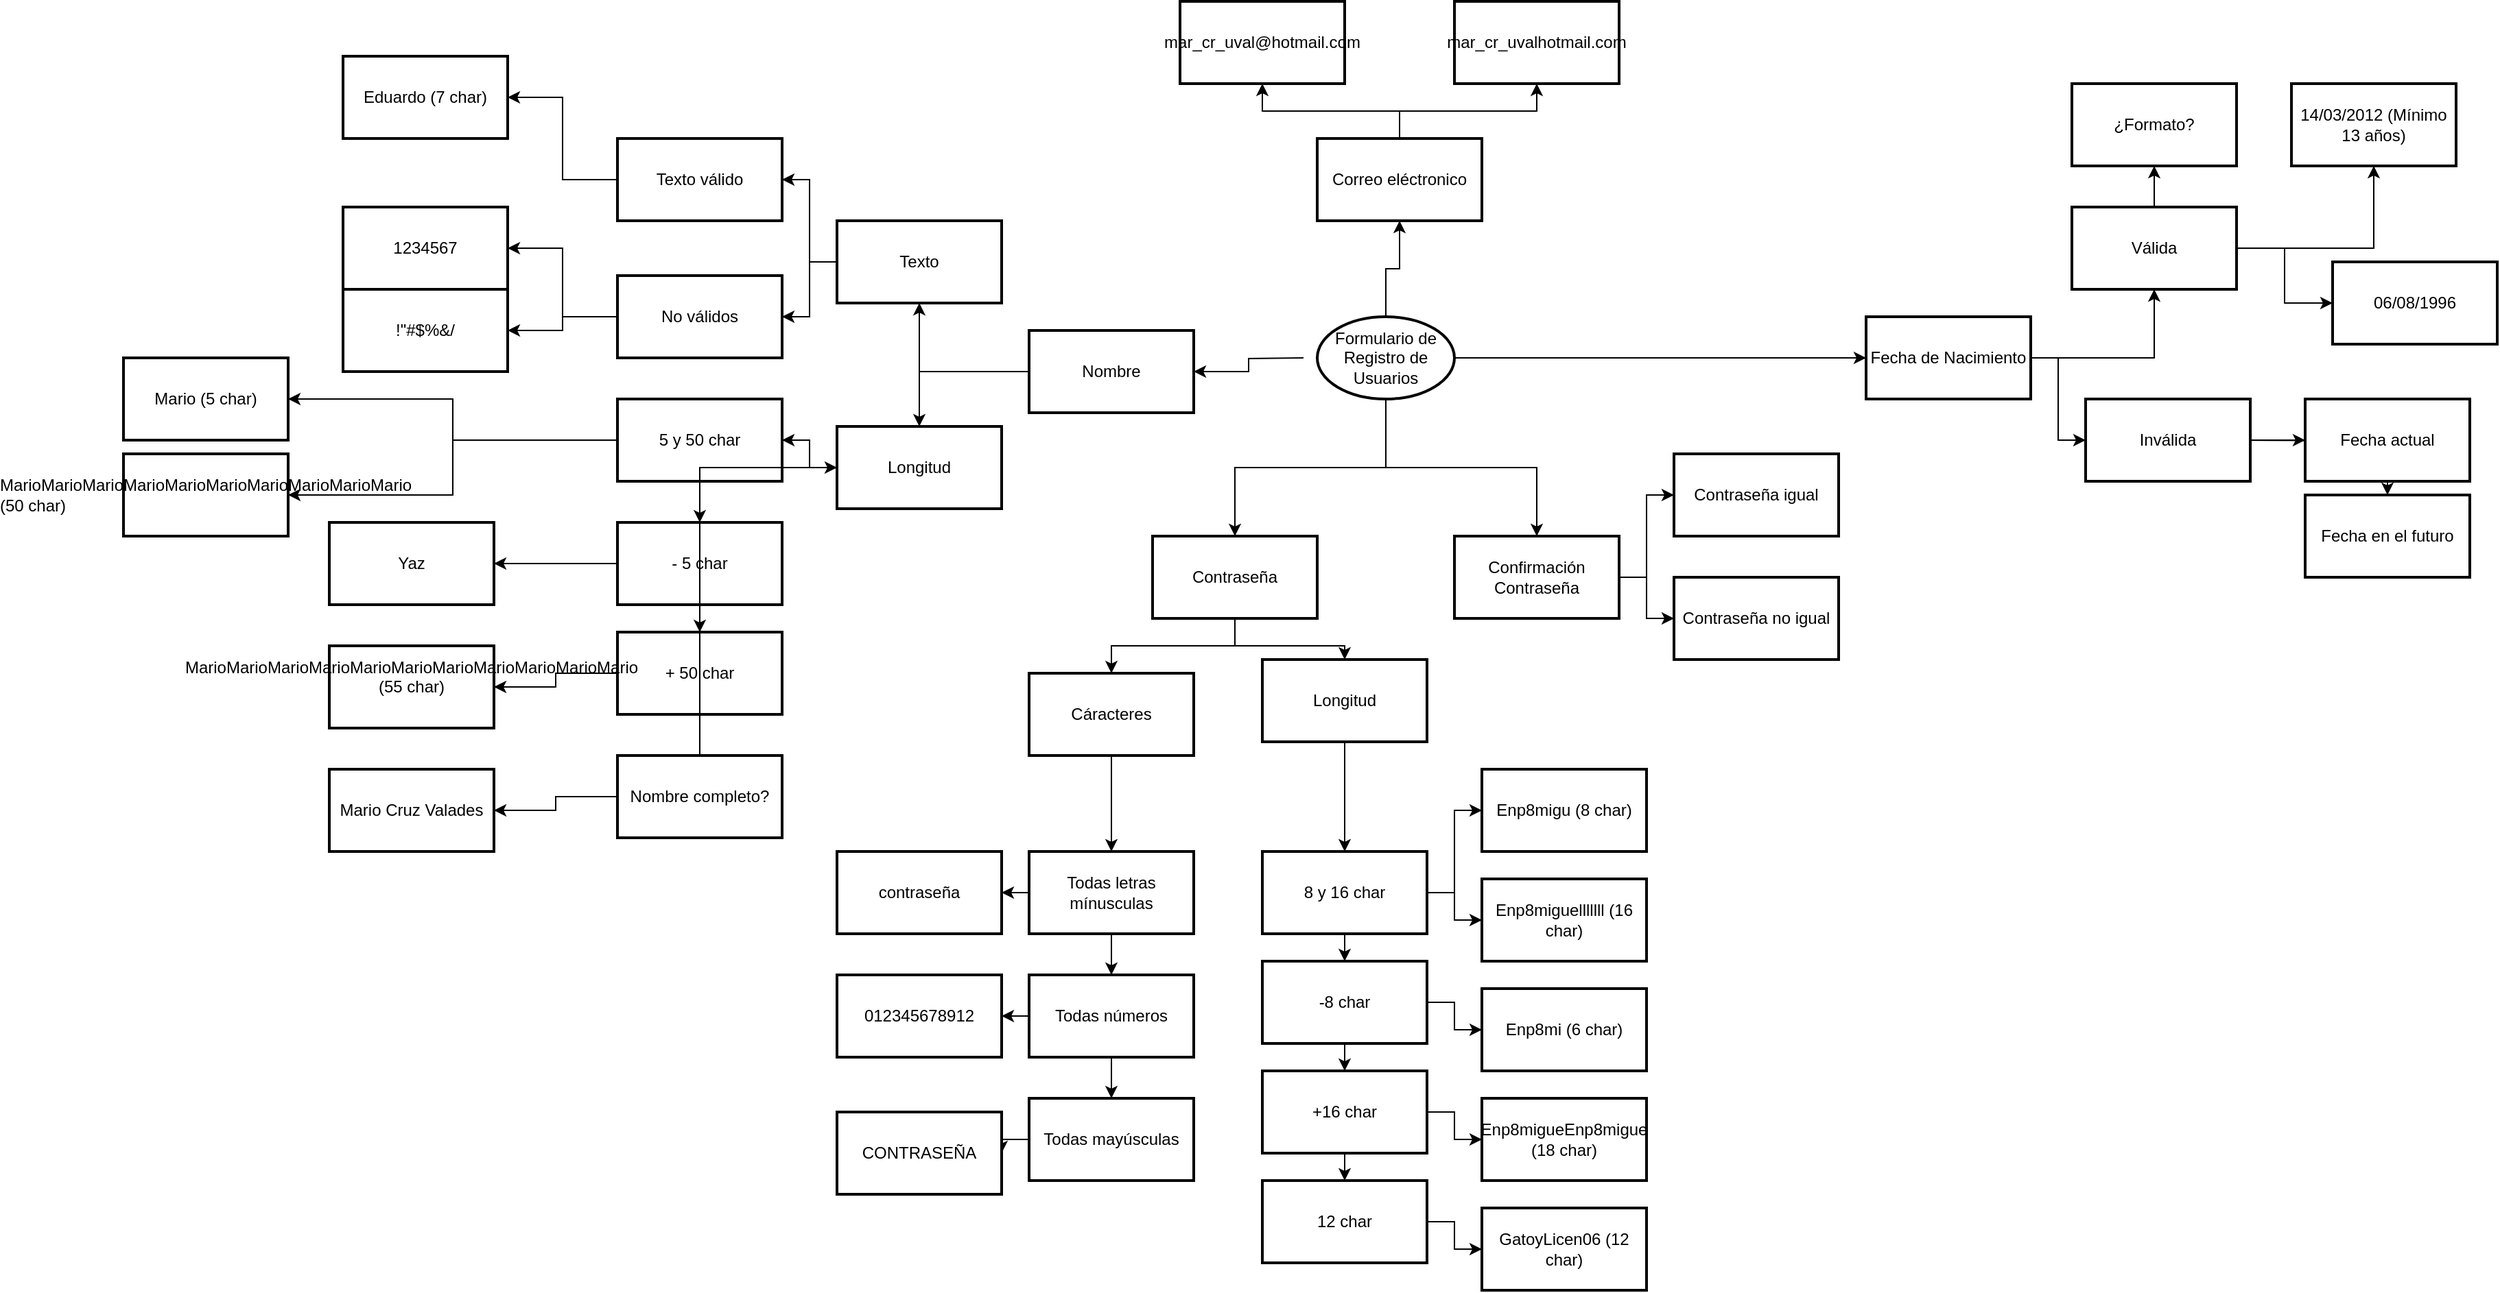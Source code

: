 <mxfile border="50" scale="3" compressed="false" locked="false" version="26.1.0" pages="2">
  <diagram name="Mapa Mental" id="YmL12bMKpDGza6XwsDPr">
    <mxGraphModel dx="4000" dy="1198" grid="1" gridSize="10" guides="1" tooltips="1" connect="1" arrows="1" fold="1" page="0" pageScale="1" pageWidth="827" pageHeight="1169" background="none" math="1" shadow="0">
      <root>
        <mxCell id="X5NqExCQtvZxIxQ7pmgY-0" />
        <mxCell id="1" parent="X5NqExCQtvZxIxQ7pmgY-0" />
        <mxCell id="nVzJtyo4WEoCk6vWi9xL-27" value="" style="edgeStyle=orthogonalEdgeStyle;rounded=0;orthogonalLoop=1;jettySize=auto;html=1;" parent="1" source="nVzJtyo4WEoCk6vWi9xL-25" target="nVzJtyo4WEoCk6vWi9xL-26" edge="1">
          <mxGeometry relative="1" as="geometry" />
        </mxCell>
        <mxCell id="nVzJtyo4WEoCk6vWi9xL-29" value="" style="edgeStyle=orthogonalEdgeStyle;rounded=0;orthogonalLoop=1;jettySize=auto;html=1;" parent="1" target="nVzJtyo4WEoCk6vWi9xL-28" edge="1">
          <mxGeometry relative="1" as="geometry">
            <mxPoint x="-250" y="340" as="sourcePoint" />
          </mxGeometry>
        </mxCell>
        <mxCell id="nVzJtyo4WEoCk6vWi9xL-32" value="" style="edgeStyle=orthogonalEdgeStyle;rounded=0;orthogonalLoop=1;jettySize=auto;html=1;" parent="1" source="nVzJtyo4WEoCk6vWi9xL-25" target="nVzJtyo4WEoCk6vWi9xL-31" edge="1">
          <mxGeometry relative="1" as="geometry" />
        </mxCell>
        <mxCell id="nVzJtyo4WEoCk6vWi9xL-34" value="" style="edgeStyle=orthogonalEdgeStyle;rounded=0;orthogonalLoop=1;jettySize=auto;html=1;" parent="1" source="nVzJtyo4WEoCk6vWi9xL-25" target="nVzJtyo4WEoCk6vWi9xL-33" edge="1">
          <mxGeometry relative="1" as="geometry" />
        </mxCell>
        <mxCell id="nVzJtyo4WEoCk6vWi9xL-36" value="" style="edgeStyle=orthogonalEdgeStyle;rounded=0;orthogonalLoop=1;jettySize=auto;html=1;" parent="1" source="nVzJtyo4WEoCk6vWi9xL-25" target="nVzJtyo4WEoCk6vWi9xL-35" edge="1">
          <mxGeometry relative="1" as="geometry" />
        </mxCell>
        <mxCell id="nVzJtyo4WEoCk6vWi9xL-25" value="Formulario de Registro de Usuarios" style="strokeWidth=2;html=1;shape=mxgraph.flowchart.start_1;whiteSpace=wrap;" parent="1" vertex="1">
          <mxGeometry x="-240" y="310" width="100" height="60" as="geometry" />
        </mxCell>
        <mxCell id="i5R9Mgm08C08BxfqZC-r-46" value="" style="edgeStyle=orthogonalEdgeStyle;rounded=0;orthogonalLoop=1;jettySize=auto;html=1;" edge="1" parent="1" source="nVzJtyo4WEoCk6vWi9xL-26" target="i5R9Mgm08C08BxfqZC-r-45">
          <mxGeometry relative="1" as="geometry" />
        </mxCell>
        <mxCell id="i5R9Mgm08C08BxfqZC-r-48" value="" style="edgeStyle=orthogonalEdgeStyle;rounded=0;orthogonalLoop=1;jettySize=auto;html=1;" edge="1" parent="1" source="nVzJtyo4WEoCk6vWi9xL-26" target="i5R9Mgm08C08BxfqZC-r-47">
          <mxGeometry relative="1" as="geometry" />
        </mxCell>
        <mxCell id="nVzJtyo4WEoCk6vWi9xL-26" value="Fecha de Nacimiento" style="whiteSpace=wrap;html=1;strokeWidth=2;" parent="1" vertex="1">
          <mxGeometry x="160" y="310" width="120" height="60" as="geometry" />
        </mxCell>
        <mxCell id="nVzJtyo4WEoCk6vWi9xL-40" value="" style="edgeStyle=orthogonalEdgeStyle;rounded=0;orthogonalLoop=1;jettySize=auto;html=1;" parent="1" source="nVzJtyo4WEoCk6vWi9xL-28" target="nVzJtyo4WEoCk6vWi9xL-39" edge="1">
          <mxGeometry relative="1" as="geometry" />
        </mxCell>
        <mxCell id="nVzJtyo4WEoCk6vWi9xL-42" value="" style="edgeStyle=orthogonalEdgeStyle;rounded=0;orthogonalLoop=1;jettySize=auto;html=1;" parent="1" source="nVzJtyo4WEoCk6vWi9xL-28" target="nVzJtyo4WEoCk6vWi9xL-41" edge="1">
          <mxGeometry relative="1" as="geometry" />
        </mxCell>
        <mxCell id="nVzJtyo4WEoCk6vWi9xL-28" value="Nombre" style="whiteSpace=wrap;html=1;strokeWidth=2;" parent="1" vertex="1">
          <mxGeometry x="-450" y="320" width="120" height="60" as="geometry" />
        </mxCell>
        <mxCell id="nVzJtyo4WEoCk6vWi9xL-76" value="" style="edgeStyle=orthogonalEdgeStyle;rounded=0;orthogonalLoop=1;jettySize=auto;html=1;" parent="1" source="nVzJtyo4WEoCk6vWi9xL-31" target="nVzJtyo4WEoCk6vWi9xL-75" edge="1">
          <mxGeometry relative="1" as="geometry" />
        </mxCell>
        <mxCell id="nVzJtyo4WEoCk6vWi9xL-78" value="" style="edgeStyle=orthogonalEdgeStyle;rounded=0;orthogonalLoop=1;jettySize=auto;html=1;" parent="1" source="nVzJtyo4WEoCk6vWi9xL-31" target="nVzJtyo4WEoCk6vWi9xL-77" edge="1">
          <mxGeometry relative="1" as="geometry" />
        </mxCell>
        <mxCell id="nVzJtyo4WEoCk6vWi9xL-31" value="Correo eléctronico" style="whiteSpace=wrap;html=1;strokeWidth=2;" parent="1" vertex="1">
          <mxGeometry x="-240" y="180" width="120" height="60" as="geometry" />
        </mxCell>
        <mxCell id="i5R9Mgm08C08BxfqZC-r-2" value="" style="edgeStyle=orthogonalEdgeStyle;rounded=0;orthogonalLoop=1;jettySize=auto;html=1;" edge="1" parent="1" source="nVzJtyo4WEoCk6vWi9xL-33" target="i5R9Mgm08C08BxfqZC-r-1">
          <mxGeometry relative="1" as="geometry" />
        </mxCell>
        <mxCell id="i5R9Mgm08C08BxfqZC-r-4" value="" style="edgeStyle=orthogonalEdgeStyle;rounded=0;orthogonalLoop=1;jettySize=auto;html=1;" edge="1" parent="1" source="nVzJtyo4WEoCk6vWi9xL-33" target="i5R9Mgm08C08BxfqZC-r-3">
          <mxGeometry relative="1" as="geometry" />
        </mxCell>
        <mxCell id="nVzJtyo4WEoCk6vWi9xL-33" value="Contraseña" style="whiteSpace=wrap;html=1;strokeWidth=2;" parent="1" vertex="1">
          <mxGeometry x="-360" y="470" width="120" height="60" as="geometry" />
        </mxCell>
        <mxCell id="i5R9Mgm08C08BxfqZC-r-38" value="" style="edgeStyle=orthogonalEdgeStyle;rounded=0;orthogonalLoop=1;jettySize=auto;html=1;" edge="1" parent="1" source="nVzJtyo4WEoCk6vWi9xL-35" target="i5R9Mgm08C08BxfqZC-r-37">
          <mxGeometry relative="1" as="geometry" />
        </mxCell>
        <mxCell id="i5R9Mgm08C08BxfqZC-r-40" value="" style="edgeStyle=orthogonalEdgeStyle;rounded=0;orthogonalLoop=1;jettySize=auto;html=1;" edge="1" parent="1" source="nVzJtyo4WEoCk6vWi9xL-35" target="i5R9Mgm08C08BxfqZC-r-39">
          <mxGeometry relative="1" as="geometry" />
        </mxCell>
        <mxCell id="nVzJtyo4WEoCk6vWi9xL-35" value="Confirmación Contraseña" style="whiteSpace=wrap;html=1;strokeWidth=2;" parent="1" vertex="1">
          <mxGeometry x="-140" y="470" width="120" height="60" as="geometry" />
        </mxCell>
        <mxCell id="nVzJtyo4WEoCk6vWi9xL-44" value="" style="edgeStyle=orthogonalEdgeStyle;rounded=0;orthogonalLoop=1;jettySize=auto;html=1;" parent="1" source="nVzJtyo4WEoCk6vWi9xL-39" target="nVzJtyo4WEoCk6vWi9xL-43" edge="1">
          <mxGeometry relative="1" as="geometry" />
        </mxCell>
        <mxCell id="nVzJtyo4WEoCk6vWi9xL-46" value="" style="edgeStyle=orthogonalEdgeStyle;rounded=0;orthogonalLoop=1;jettySize=auto;html=1;" parent="1" source="nVzJtyo4WEoCk6vWi9xL-39" target="nVzJtyo4WEoCk6vWi9xL-45" edge="1">
          <mxGeometry relative="1" as="geometry" />
        </mxCell>
        <mxCell id="nVzJtyo4WEoCk6vWi9xL-39" value="Texto" style="whiteSpace=wrap;html=1;strokeWidth=2;" parent="1" vertex="1">
          <mxGeometry x="-590" y="240" width="120" height="60" as="geometry" />
        </mxCell>
        <mxCell id="nVzJtyo4WEoCk6vWi9xL-48" value="" style="edgeStyle=orthogonalEdgeStyle;rounded=0;orthogonalLoop=1;jettySize=auto;html=1;" parent="1" source="nVzJtyo4WEoCk6vWi9xL-41" target="nVzJtyo4WEoCk6vWi9xL-47" edge="1">
          <mxGeometry relative="1" as="geometry" />
        </mxCell>
        <mxCell id="nVzJtyo4WEoCk6vWi9xL-50" value="" style="edgeStyle=orthogonalEdgeStyle;rounded=0;orthogonalLoop=1;jettySize=auto;html=1;" parent="1" source="nVzJtyo4WEoCk6vWi9xL-41" target="nVzJtyo4WEoCk6vWi9xL-49" edge="1">
          <mxGeometry relative="1" as="geometry" />
        </mxCell>
        <mxCell id="nVzJtyo4WEoCk6vWi9xL-52" value="" style="edgeStyle=orthogonalEdgeStyle;rounded=0;orthogonalLoop=1;jettySize=auto;html=1;" parent="1" source="nVzJtyo4WEoCk6vWi9xL-41" target="nVzJtyo4WEoCk6vWi9xL-51" edge="1">
          <mxGeometry relative="1" as="geometry" />
        </mxCell>
        <mxCell id="nVzJtyo4WEoCk6vWi9xL-41" value="Longitud" style="whiteSpace=wrap;html=1;strokeWidth=2;" parent="1" vertex="1">
          <mxGeometry x="-590" y="390" width="120" height="60" as="geometry" />
        </mxCell>
        <mxCell id="nVzJtyo4WEoCk6vWi9xL-59" value="" style="edgeStyle=orthogonalEdgeStyle;rounded=0;orthogonalLoop=1;jettySize=auto;html=1;" parent="1" source="nVzJtyo4WEoCk6vWi9xL-43" target="nVzJtyo4WEoCk6vWi9xL-58" edge="1">
          <mxGeometry relative="1" as="geometry" />
        </mxCell>
        <mxCell id="nVzJtyo4WEoCk6vWi9xL-43" value="Texto válido" style="whiteSpace=wrap;html=1;strokeWidth=2;" parent="1" vertex="1">
          <mxGeometry x="-750" y="180" width="120" height="60" as="geometry" />
        </mxCell>
        <mxCell id="nVzJtyo4WEoCk6vWi9xL-61" value="" style="edgeStyle=orthogonalEdgeStyle;rounded=0;orthogonalLoop=1;jettySize=auto;html=1;" parent="1" source="nVzJtyo4WEoCk6vWi9xL-45" target="nVzJtyo4WEoCk6vWi9xL-60" edge="1">
          <mxGeometry relative="1" as="geometry" />
        </mxCell>
        <mxCell id="nVzJtyo4WEoCk6vWi9xL-63" value="" style="edgeStyle=orthogonalEdgeStyle;rounded=0;orthogonalLoop=1;jettySize=auto;html=1;" parent="1" source="nVzJtyo4WEoCk6vWi9xL-45" target="nVzJtyo4WEoCk6vWi9xL-62" edge="1">
          <mxGeometry relative="1" as="geometry" />
        </mxCell>
        <mxCell id="nVzJtyo4WEoCk6vWi9xL-45" value="No válidos" style="whiteSpace=wrap;html=1;strokeWidth=2;" parent="1" vertex="1">
          <mxGeometry x="-750" y="280" width="120" height="60" as="geometry" />
        </mxCell>
        <mxCell id="nVzJtyo4WEoCk6vWi9xL-65" value="" style="edgeStyle=orthogonalEdgeStyle;rounded=0;orthogonalLoop=1;jettySize=auto;html=1;" parent="1" source="nVzJtyo4WEoCk6vWi9xL-47" target="nVzJtyo4WEoCk6vWi9xL-64" edge="1">
          <mxGeometry relative="1" as="geometry" />
        </mxCell>
        <mxCell id="nVzJtyo4WEoCk6vWi9xL-67" value="" style="edgeStyle=orthogonalEdgeStyle;rounded=0;orthogonalLoop=1;jettySize=auto;html=1;" parent="1" source="nVzJtyo4WEoCk6vWi9xL-47" target="nVzJtyo4WEoCk6vWi9xL-66" edge="1">
          <mxGeometry relative="1" as="geometry" />
        </mxCell>
        <mxCell id="nVzJtyo4WEoCk6vWi9xL-47" value="5 y 50 char" style="whiteSpace=wrap;html=1;strokeWidth=2;" parent="1" vertex="1">
          <mxGeometry x="-750" y="370" width="120" height="60" as="geometry" />
        </mxCell>
        <mxCell id="nVzJtyo4WEoCk6vWi9xL-69" value="" style="edgeStyle=orthogonalEdgeStyle;rounded=0;orthogonalLoop=1;jettySize=auto;html=1;" parent="1" source="nVzJtyo4WEoCk6vWi9xL-49" target="nVzJtyo4WEoCk6vWi9xL-68" edge="1">
          <mxGeometry relative="1" as="geometry" />
        </mxCell>
        <mxCell id="nVzJtyo4WEoCk6vWi9xL-49" value="- 5 char" style="whiteSpace=wrap;html=1;strokeWidth=2;" parent="1" vertex="1">
          <mxGeometry x="-750" y="460" width="120" height="60" as="geometry" />
        </mxCell>
        <mxCell id="nVzJtyo4WEoCk6vWi9xL-71" value="" style="edgeStyle=orthogonalEdgeStyle;rounded=0;orthogonalLoop=1;jettySize=auto;html=1;" parent="1" source="nVzJtyo4WEoCk6vWi9xL-51" target="nVzJtyo4WEoCk6vWi9xL-70" edge="1">
          <mxGeometry relative="1" as="geometry" />
        </mxCell>
        <mxCell id="nVzJtyo4WEoCk6vWi9xL-51" value="+ 50 char" style="whiteSpace=wrap;html=1;strokeWidth=2;" parent="1" vertex="1">
          <mxGeometry x="-750" y="540" width="120" height="60" as="geometry" />
        </mxCell>
        <mxCell id="nVzJtyo4WEoCk6vWi9xL-72" style="edgeStyle=orthogonalEdgeStyle;rounded=0;orthogonalLoop=1;jettySize=auto;html=1;exitX=0.5;exitY=0;exitDx=0;exitDy=0;entryX=0;entryY=0.5;entryDx=0;entryDy=0;" parent="1" source="nVzJtyo4WEoCk6vWi9xL-56" target="nVzJtyo4WEoCk6vWi9xL-41" edge="1">
          <mxGeometry relative="1" as="geometry" />
        </mxCell>
        <mxCell id="nVzJtyo4WEoCk6vWi9xL-74" value="" style="edgeStyle=orthogonalEdgeStyle;rounded=0;orthogonalLoop=1;jettySize=auto;html=1;" parent="1" source="nVzJtyo4WEoCk6vWi9xL-56" target="nVzJtyo4WEoCk6vWi9xL-73" edge="1">
          <mxGeometry relative="1" as="geometry" />
        </mxCell>
        <mxCell id="nVzJtyo4WEoCk6vWi9xL-56" value="Nombre completo?" style="whiteSpace=wrap;html=1;strokeWidth=2;" parent="1" vertex="1">
          <mxGeometry x="-750" y="630" width="120" height="60" as="geometry" />
        </mxCell>
        <mxCell id="nVzJtyo4WEoCk6vWi9xL-58" value="Eduardo (7 char)" style="whiteSpace=wrap;html=1;strokeWidth=2;" parent="1" vertex="1">
          <mxGeometry x="-950" y="120" width="120" height="60" as="geometry" />
        </mxCell>
        <mxCell id="nVzJtyo4WEoCk6vWi9xL-60" value="1234567" style="whiteSpace=wrap;html=1;strokeWidth=2;" parent="1" vertex="1">
          <mxGeometry x="-950" y="230" width="120" height="60" as="geometry" />
        </mxCell>
        <mxCell id="nVzJtyo4WEoCk6vWi9xL-62" value="!&quot;#$%&amp;amp;/" style="whiteSpace=wrap;html=1;strokeWidth=2;" parent="1" vertex="1">
          <mxGeometry x="-950" y="290" width="120" height="60" as="geometry" />
        </mxCell>
        <mxCell id="nVzJtyo4WEoCk6vWi9xL-64" value="Mario (5 char)" style="whiteSpace=wrap;html=1;strokeWidth=2;" parent="1" vertex="1">
          <mxGeometry x="-1110" y="340" width="120" height="60" as="geometry" />
        </mxCell>
        <mxCell id="nVzJtyo4WEoCk6vWi9xL-66" value="&lt;div style=&quot;text-align: justify;&quot;&gt;&lt;span style=&quot;background-color: transparent; color: light-dark(rgb(0, 0, 0), rgb(255, 255, 255));&quot;&gt;MarioMarioMarioMarioMarioMarioMarioMarioMarioMario (50 char)&lt;/span&gt;&lt;/div&gt;" style="whiteSpace=wrap;html=1;strokeWidth=2;" parent="1" vertex="1">
          <mxGeometry x="-1110" y="410" width="120" height="60" as="geometry" />
        </mxCell>
        <mxCell id="nVzJtyo4WEoCk6vWi9xL-68" value="Yaz" style="whiteSpace=wrap;html=1;strokeWidth=2;" parent="1" vertex="1">
          <mxGeometry x="-960" y="460" width="120" height="60" as="geometry" />
        </mxCell>
        <mxCell id="nVzJtyo4WEoCk6vWi9xL-70" value="&lt;span style=&quot;text-align: justify;&quot;&gt;MarioMarioMarioMarioMarioMarioMarioMarioMarioMarioMario&lt;/span&gt;&lt;div&gt;&lt;span style=&quot;text-align: justify;&quot;&gt;(55 char)&lt;/span&gt;&lt;/div&gt;&lt;div&gt;&lt;span style=&quot;text-align: justify;&quot;&gt;&lt;br&gt;&lt;/span&gt;&lt;/div&gt;" style="whiteSpace=wrap;html=1;strokeWidth=2;" parent="1" vertex="1">
          <mxGeometry x="-960" y="550" width="120" height="60" as="geometry" />
        </mxCell>
        <mxCell id="nVzJtyo4WEoCk6vWi9xL-73" value="Mario Cruz Valades" style="whiteSpace=wrap;html=1;strokeWidth=2;" parent="1" vertex="1">
          <mxGeometry x="-960" y="640" width="120" height="60" as="geometry" />
        </mxCell>
        <mxCell id="nVzJtyo4WEoCk6vWi9xL-75" value="mar_cr_uval@hotmail.com" style="whiteSpace=wrap;html=1;strokeWidth=2;" parent="1" vertex="1">
          <mxGeometry x="-340" y="80" width="120" height="60" as="geometry" />
        </mxCell>
        <mxCell id="nVzJtyo4WEoCk6vWi9xL-77" value="mar_cr_uvalhotmail.com" style="whiteSpace=wrap;html=1;strokeWidth=2;" parent="1" vertex="1">
          <mxGeometry x="-140" y="80" width="120" height="60" as="geometry" />
        </mxCell>
        <mxCell id="i5R9Mgm08C08BxfqZC-r-6" value="" style="edgeStyle=orthogonalEdgeStyle;rounded=0;orthogonalLoop=1;jettySize=auto;html=1;" edge="1" parent="1" source="i5R9Mgm08C08BxfqZC-r-1" target="i5R9Mgm08C08BxfqZC-r-5">
          <mxGeometry relative="1" as="geometry" />
        </mxCell>
        <mxCell id="i5R9Mgm08C08BxfqZC-r-1" value="Cáracteres" style="whiteSpace=wrap;html=1;strokeWidth=2;" vertex="1" parent="1">
          <mxGeometry x="-450" y="570" width="120" height="60" as="geometry" />
        </mxCell>
        <mxCell id="i5R9Mgm08C08BxfqZC-r-8" value="" style="edgeStyle=orthogonalEdgeStyle;rounded=0;orthogonalLoop=1;jettySize=auto;html=1;" edge="1" parent="1" source="i5R9Mgm08C08BxfqZC-r-3" target="i5R9Mgm08C08BxfqZC-r-7">
          <mxGeometry relative="1" as="geometry" />
        </mxCell>
        <mxCell id="i5R9Mgm08C08BxfqZC-r-10" value="" style="edgeStyle=orthogonalEdgeStyle;rounded=0;orthogonalLoop=1;jettySize=auto;html=1;" edge="1" parent="1" source="i5R9Mgm08C08BxfqZC-r-3" target="i5R9Mgm08C08BxfqZC-r-9">
          <mxGeometry relative="1" as="geometry" />
        </mxCell>
        <mxCell id="i5R9Mgm08C08BxfqZC-r-12" value="" style="edgeStyle=orthogonalEdgeStyle;rounded=0;orthogonalLoop=1;jettySize=auto;html=1;" edge="1" parent="1" source="i5R9Mgm08C08BxfqZC-r-3" target="i5R9Mgm08C08BxfqZC-r-11">
          <mxGeometry relative="1" as="geometry" />
        </mxCell>
        <mxCell id="i5R9Mgm08C08BxfqZC-r-14" value="" style="edgeStyle=orthogonalEdgeStyle;rounded=0;orthogonalLoop=1;jettySize=auto;html=1;" edge="1" parent="1" source="i5R9Mgm08C08BxfqZC-r-3" target="i5R9Mgm08C08BxfqZC-r-13">
          <mxGeometry relative="1" as="geometry" />
        </mxCell>
        <mxCell id="i5R9Mgm08C08BxfqZC-r-3" value="Longitud" style="whiteSpace=wrap;html=1;strokeWidth=2;" vertex="1" parent="1">
          <mxGeometry x="-280" y="560" width="120" height="60" as="geometry" />
        </mxCell>
        <mxCell id="i5R9Mgm08C08BxfqZC-r-28" value="" style="edgeStyle=orthogonalEdgeStyle;rounded=0;orthogonalLoop=1;jettySize=auto;html=1;" edge="1" parent="1" source="i5R9Mgm08C08BxfqZC-r-5" target="i5R9Mgm08C08BxfqZC-r-27">
          <mxGeometry relative="1" as="geometry" />
        </mxCell>
        <mxCell id="i5R9Mgm08C08BxfqZC-r-32" value="" style="edgeStyle=orthogonalEdgeStyle;rounded=0;orthogonalLoop=1;jettySize=auto;html=1;" edge="1" parent="1" source="i5R9Mgm08C08BxfqZC-r-5" target="i5R9Mgm08C08BxfqZC-r-31">
          <mxGeometry relative="1" as="geometry" />
        </mxCell>
        <mxCell id="i5R9Mgm08C08BxfqZC-r-5" value="Todas letras mínusculas" style="whiteSpace=wrap;html=1;strokeWidth=2;" vertex="1" parent="1">
          <mxGeometry x="-450" y="700" width="120" height="60" as="geometry" />
        </mxCell>
        <mxCell id="i5R9Mgm08C08BxfqZC-r-16" value="" style="edgeStyle=orthogonalEdgeStyle;rounded=0;orthogonalLoop=1;jettySize=auto;html=1;" edge="1" parent="1" source="i5R9Mgm08C08BxfqZC-r-7" target="i5R9Mgm08C08BxfqZC-r-15">
          <mxGeometry relative="1" as="geometry" />
        </mxCell>
        <mxCell id="i5R9Mgm08C08BxfqZC-r-20" value="" style="edgeStyle=orthogonalEdgeStyle;rounded=0;orthogonalLoop=1;jettySize=auto;html=1;" edge="1" parent="1" source="i5R9Mgm08C08BxfqZC-r-7" target="i5R9Mgm08C08BxfqZC-r-19">
          <mxGeometry relative="1" as="geometry" />
        </mxCell>
        <mxCell id="i5R9Mgm08C08BxfqZC-r-7" value="8 y 16 char" style="whiteSpace=wrap;html=1;strokeWidth=2;" vertex="1" parent="1">
          <mxGeometry x="-280" y="700" width="120" height="60" as="geometry" />
        </mxCell>
        <mxCell id="i5R9Mgm08C08BxfqZC-r-22" value="" style="edgeStyle=orthogonalEdgeStyle;rounded=0;orthogonalLoop=1;jettySize=auto;html=1;" edge="1" parent="1" source="i5R9Mgm08C08BxfqZC-r-9" target="i5R9Mgm08C08BxfqZC-r-21">
          <mxGeometry relative="1" as="geometry" />
        </mxCell>
        <mxCell id="i5R9Mgm08C08BxfqZC-r-9" value="-8 char" style="whiteSpace=wrap;html=1;strokeWidth=2;" vertex="1" parent="1">
          <mxGeometry x="-280" y="780" width="120" height="60" as="geometry" />
        </mxCell>
        <mxCell id="i5R9Mgm08C08BxfqZC-r-24" value="" style="edgeStyle=orthogonalEdgeStyle;rounded=0;orthogonalLoop=1;jettySize=auto;html=1;" edge="1" parent="1" source="i5R9Mgm08C08BxfqZC-r-11" target="i5R9Mgm08C08BxfqZC-r-23">
          <mxGeometry relative="1" as="geometry" />
        </mxCell>
        <mxCell id="i5R9Mgm08C08BxfqZC-r-11" value="+16 char" style="whiteSpace=wrap;html=1;strokeWidth=2;" vertex="1" parent="1">
          <mxGeometry x="-280" y="860" width="120" height="60" as="geometry" />
        </mxCell>
        <mxCell id="i5R9Mgm08C08BxfqZC-r-26" value="" style="edgeStyle=orthogonalEdgeStyle;rounded=0;orthogonalLoop=1;jettySize=auto;html=1;" edge="1" parent="1" source="i5R9Mgm08C08BxfqZC-r-13" target="i5R9Mgm08C08BxfqZC-r-25">
          <mxGeometry relative="1" as="geometry" />
        </mxCell>
        <mxCell id="i5R9Mgm08C08BxfqZC-r-13" value="12 char" style="whiteSpace=wrap;html=1;strokeWidth=2;" vertex="1" parent="1">
          <mxGeometry x="-280" y="940" width="120" height="60" as="geometry" />
        </mxCell>
        <mxCell id="i5R9Mgm08C08BxfqZC-r-15" value="Enp8migu (8 char)" style="whiteSpace=wrap;html=1;strokeWidth=2;" vertex="1" parent="1">
          <mxGeometry x="-120" y="640" width="120" height="60" as="geometry" />
        </mxCell>
        <mxCell id="i5R9Mgm08C08BxfqZC-r-19" value="Enp8miguelllllll (16 char)" style="whiteSpace=wrap;html=1;strokeWidth=2;" vertex="1" parent="1">
          <mxGeometry x="-120" y="720" width="120" height="60" as="geometry" />
        </mxCell>
        <mxCell id="i5R9Mgm08C08BxfqZC-r-21" value="Enp8mi (6 char)" style="whiteSpace=wrap;html=1;strokeWidth=2;" vertex="1" parent="1">
          <mxGeometry x="-120" y="800" width="120" height="60" as="geometry" />
        </mxCell>
        <mxCell id="i5R9Mgm08C08BxfqZC-r-23" value="Enp8migueEnp8migue (18 char)" style="whiteSpace=wrap;html=1;strokeWidth=2;" vertex="1" parent="1">
          <mxGeometry x="-120" y="880" width="120" height="60" as="geometry" />
        </mxCell>
        <mxCell id="i5R9Mgm08C08BxfqZC-r-25" value="GatoyLicen06 (12 char)" style="whiteSpace=wrap;html=1;strokeWidth=2;" vertex="1" parent="1">
          <mxGeometry x="-120" y="960" width="120" height="60" as="geometry" />
        </mxCell>
        <mxCell id="i5R9Mgm08C08BxfqZC-r-30" value="" style="edgeStyle=orthogonalEdgeStyle;rounded=0;orthogonalLoop=1;jettySize=auto;html=1;" edge="1" parent="1" source="i5R9Mgm08C08BxfqZC-r-27" target="i5R9Mgm08C08BxfqZC-r-29">
          <mxGeometry relative="1" as="geometry" />
        </mxCell>
        <mxCell id="i5R9Mgm08C08BxfqZC-r-34" value="" style="edgeStyle=orthogonalEdgeStyle;rounded=0;orthogonalLoop=1;jettySize=auto;html=1;" edge="1" parent="1" source="i5R9Mgm08C08BxfqZC-r-27" target="i5R9Mgm08C08BxfqZC-r-33">
          <mxGeometry relative="1" as="geometry" />
        </mxCell>
        <mxCell id="i5R9Mgm08C08BxfqZC-r-27" value="Todas números" style="whiteSpace=wrap;html=1;strokeWidth=2;" vertex="1" parent="1">
          <mxGeometry x="-450" y="790" width="120" height="60" as="geometry" />
        </mxCell>
        <mxCell id="i5R9Mgm08C08BxfqZC-r-36" value="" style="edgeStyle=orthogonalEdgeStyle;rounded=0;orthogonalLoop=1;jettySize=auto;html=1;" edge="1" parent="1" source="i5R9Mgm08C08BxfqZC-r-29" target="i5R9Mgm08C08BxfqZC-r-35">
          <mxGeometry relative="1" as="geometry" />
        </mxCell>
        <mxCell id="i5R9Mgm08C08BxfqZC-r-29" value="Todas mayúsculas" style="whiteSpace=wrap;html=1;strokeWidth=2;" vertex="1" parent="1">
          <mxGeometry x="-450" y="880" width="120" height="60" as="geometry" />
        </mxCell>
        <mxCell id="i5R9Mgm08C08BxfqZC-r-31" value="contraseña" style="whiteSpace=wrap;html=1;strokeWidth=2;" vertex="1" parent="1">
          <mxGeometry x="-590" y="700" width="120" height="60" as="geometry" />
        </mxCell>
        <mxCell id="i5R9Mgm08C08BxfqZC-r-33" value="012345678912" style="whiteSpace=wrap;html=1;strokeWidth=2;" vertex="1" parent="1">
          <mxGeometry x="-590" y="790" width="120" height="60" as="geometry" />
        </mxCell>
        <mxCell id="i5R9Mgm08C08BxfqZC-r-35" value="CONTRASEÑA" style="whiteSpace=wrap;html=1;strokeWidth=2;" vertex="1" parent="1">
          <mxGeometry x="-590" y="890" width="120" height="60" as="geometry" />
        </mxCell>
        <mxCell id="i5R9Mgm08C08BxfqZC-r-37" value="Contraseña igual" style="whiteSpace=wrap;html=1;strokeWidth=2;" vertex="1" parent="1">
          <mxGeometry x="20" y="410" width="120" height="60" as="geometry" />
        </mxCell>
        <mxCell id="i5R9Mgm08C08BxfqZC-r-39" value="Contraseña no igual" style="whiteSpace=wrap;html=1;strokeWidth=2;" vertex="1" parent="1">
          <mxGeometry x="20" y="500" width="120" height="60" as="geometry" />
        </mxCell>
        <mxCell id="i5R9Mgm08C08BxfqZC-r-50" value="" style="edgeStyle=orthogonalEdgeStyle;rounded=0;orthogonalLoop=1;jettySize=auto;html=1;" edge="1" parent="1" source="i5R9Mgm08C08BxfqZC-r-45" target="i5R9Mgm08C08BxfqZC-r-49">
          <mxGeometry relative="1" as="geometry" />
        </mxCell>
        <mxCell id="i5R9Mgm08C08BxfqZC-r-52" value="" style="edgeStyle=orthogonalEdgeStyle;rounded=0;orthogonalLoop=1;jettySize=auto;html=1;" edge="1" parent="1" source="i5R9Mgm08C08BxfqZC-r-45" target="i5R9Mgm08C08BxfqZC-r-51">
          <mxGeometry relative="1" as="geometry" />
        </mxCell>
        <mxCell id="i5R9Mgm08C08BxfqZC-r-54" value="" style="edgeStyle=orthogonalEdgeStyle;rounded=0;orthogonalLoop=1;jettySize=auto;html=1;" edge="1" parent="1" source="i5R9Mgm08C08BxfqZC-r-45" target="i5R9Mgm08C08BxfqZC-r-53">
          <mxGeometry relative="1" as="geometry" />
        </mxCell>
        <mxCell id="i5R9Mgm08C08BxfqZC-r-45" value="Válida" style="whiteSpace=wrap;html=1;strokeWidth=2;" vertex="1" parent="1">
          <mxGeometry x="310" y="230" width="120" height="60" as="geometry" />
        </mxCell>
        <mxCell id="i5R9Mgm08C08BxfqZC-r-56" value="" style="edgeStyle=orthogonalEdgeStyle;rounded=0;orthogonalLoop=1;jettySize=auto;html=1;" edge="1" parent="1" source="i5R9Mgm08C08BxfqZC-r-47" target="i5R9Mgm08C08BxfqZC-r-55">
          <mxGeometry relative="1" as="geometry" />
        </mxCell>
        <mxCell id="i5R9Mgm08C08BxfqZC-r-58" value="" style="edgeStyle=orthogonalEdgeStyle;rounded=0;orthogonalLoop=1;jettySize=auto;html=1;" edge="1" parent="1" target="i5R9Mgm08C08BxfqZC-r-57">
          <mxGeometry relative="1" as="geometry">
            <mxPoint x="430" y="400" as="sourcePoint" />
          </mxGeometry>
        </mxCell>
        <mxCell id="i5R9Mgm08C08BxfqZC-r-47" value="Inválida" style="whiteSpace=wrap;html=1;strokeWidth=2;" vertex="1" parent="1">
          <mxGeometry x="320" y="370" width="120" height="60" as="geometry" />
        </mxCell>
        <mxCell id="i5R9Mgm08C08BxfqZC-r-49" value="14/03/2012 (Mínimo 13 años)" style="whiteSpace=wrap;html=1;strokeWidth=2;" vertex="1" parent="1">
          <mxGeometry x="470" y="140" width="120" height="60" as="geometry" />
        </mxCell>
        <mxCell id="i5R9Mgm08C08BxfqZC-r-51" value="06/08/1996" style="whiteSpace=wrap;html=1;strokeWidth=2;" vertex="1" parent="1">
          <mxGeometry x="500" y="270" width="120" height="60" as="geometry" />
        </mxCell>
        <mxCell id="i5R9Mgm08C08BxfqZC-r-53" value="¿Formato?" style="whiteSpace=wrap;html=1;strokeWidth=2;" vertex="1" parent="1">
          <mxGeometry x="310" y="140" width="120" height="60" as="geometry" />
        </mxCell>
        <mxCell id="i5R9Mgm08C08BxfqZC-r-55" value="Fecha actual" style="whiteSpace=wrap;html=1;strokeWidth=2;" vertex="1" parent="1">
          <mxGeometry x="480" y="370" width="120" height="60" as="geometry" />
        </mxCell>
        <mxCell id="i5R9Mgm08C08BxfqZC-r-57" value="Fecha en el futuro" style="whiteSpace=wrap;html=1;strokeWidth=2;" vertex="1" parent="1">
          <mxGeometry x="480" y="440" width="120" height="60" as="geometry" />
        </mxCell>
      </root>
    </mxGraphModel>
  </diagram>
  <diagram id="mNKILlPvFAak9WD5kc1c" name="Diagrama de Flujo">
    <mxGraphModel dx="1120" dy="479" grid="1" gridSize="10" guides="1" tooltips="1" connect="1" arrows="1" fold="1" page="1" pageScale="1" pageWidth="827" pageHeight="1169" math="0" shadow="0">
      <root>
        <mxCell id="0" />
        <mxCell id="1" parent="0" />
        <mxCell id="ENbRzPAo_vs_LuHW0Z7b-1" value="" style="strokeWidth=2;html=1;shape=mxgraph.flowchart.start_1;whiteSpace=wrap;" vertex="1" parent="1">
          <mxGeometry x="364" y="20" width="100" height="60" as="geometry" />
        </mxCell>
      </root>
    </mxGraphModel>
  </diagram>
</mxfile>
